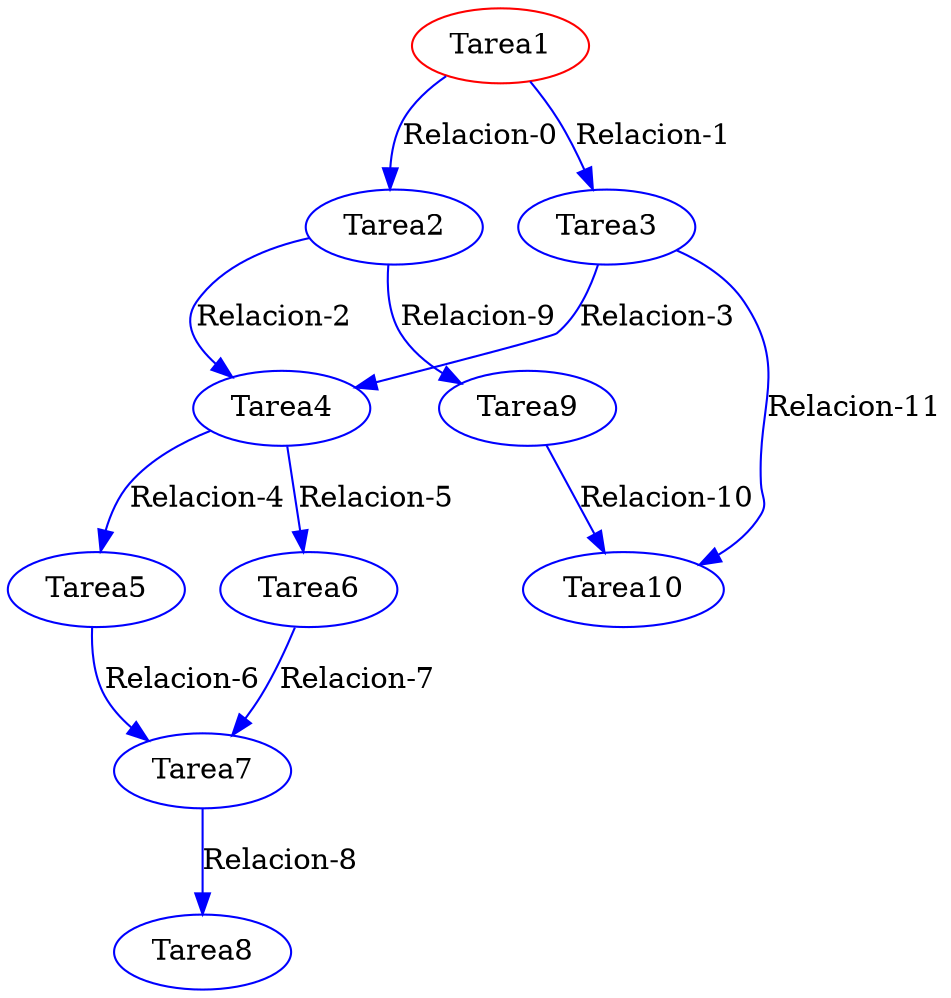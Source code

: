 strict digraph G {
  1 [ color="red" label="Tarea1" ];
  2 [ color="blue" label="Tarea2" ];
  3 [ color="blue" label="Tarea3" ];
  4 [ color="blue" label="Tarea4" ];
  5 [ color="blue" label="Tarea5" ];
  6 [ color="blue" label="Tarea6" ];
  7 [ color="blue" label="Tarea7" ];
  8 [ color="blue" label="Tarea8" ];
  9 [ color="blue" label="Tarea9" ];
  10 [ color="blue" label="Tarea10" ];
  1 -> 2 [ color="blue" label="Relacion-0" ];
  1 -> 3 [ color="blue" label="Relacion-1" ];
  2 -> 4 [ color="blue" label="Relacion-2" ];
  3 -> 4 [ color="blue" label="Relacion-3" ];
  4 -> 5 [ color="blue" label="Relacion-4" ];
  4 -> 6 [ color="blue" label="Relacion-5" ];
  5 -> 7 [ color="blue" label="Relacion-6" ];
  6 -> 7 [ color="blue" label="Relacion-7" ];
  7 -> 8 [ color="blue" label="Relacion-8" ];
  2 -> 9 [ color="blue" label="Relacion-9" ];
  9 -> 10 [ color="blue" label="Relacion-10" ];
  3 -> 10 [ color="blue" label="Relacion-11" ];
}
